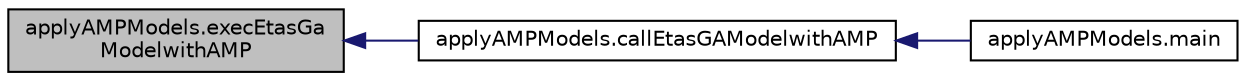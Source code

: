 digraph "applyAMPModels.execEtasGaModelwithAMP"
{
  edge [fontname="Helvetica",fontsize="10",labelfontname="Helvetica",labelfontsize="10"];
  node [fontname="Helvetica",fontsize="10",shape=record];
  rankdir="LR";
  Node8 [label="applyAMPModels.execEtasGa\lModelwithAMP",height=0.2,width=0.4,color="black", fillcolor="grey75", style="filled", fontcolor="black"];
  Node8 -> Node9 [dir="back",color="midnightblue",fontsize="10",style="solid",fontname="Helvetica"];
  Node9 [label="applyAMPModels.callEtasGAModelwithAMP",height=0.2,width=0.4,color="black", fillcolor="white", style="filled",URL="$namespaceapply_a_m_p_models.html#a40fba49cf9233b9c4a2d2858cacec6a3"];
  Node9 -> Node10 [dir="back",color="midnightblue",fontsize="10",style="solid",fontname="Helvetica"];
  Node10 [label="applyAMPModels.main",height=0.2,width=0.4,color="black", fillcolor="white", style="filled",URL="$namespaceapply_a_m_p_models.html#ac1922194d435449fb9ccda62eafbf5dc"];
}
